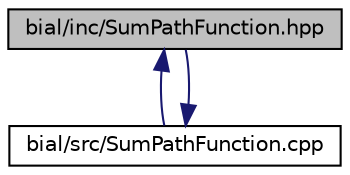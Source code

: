 digraph "bial/inc/SumPathFunction.hpp"
{
  edge [fontname="Helvetica",fontsize="10",labelfontname="Helvetica",labelfontsize="10"];
  node [fontname="Helvetica",fontsize="10",shape=record];
  Node1 [label="bial/inc/SumPathFunction.hpp",height=0.2,width=0.4,color="black", fillcolor="grey75", style="filled", fontcolor="black"];
  Node1 -> Node2 [dir="back",color="midnightblue",fontsize="10",style="solid",fontname="Helvetica"];
  Node2 [label="bial/src/SumPathFunction.cpp",height=0.2,width=0.4,color="black", fillcolor="white", style="filled",URL="$_sum_path_function_8cpp.html"];
  Node2 -> Node1 [dir="back",color="midnightblue",fontsize="10",style="solid",fontname="Helvetica"];
}
